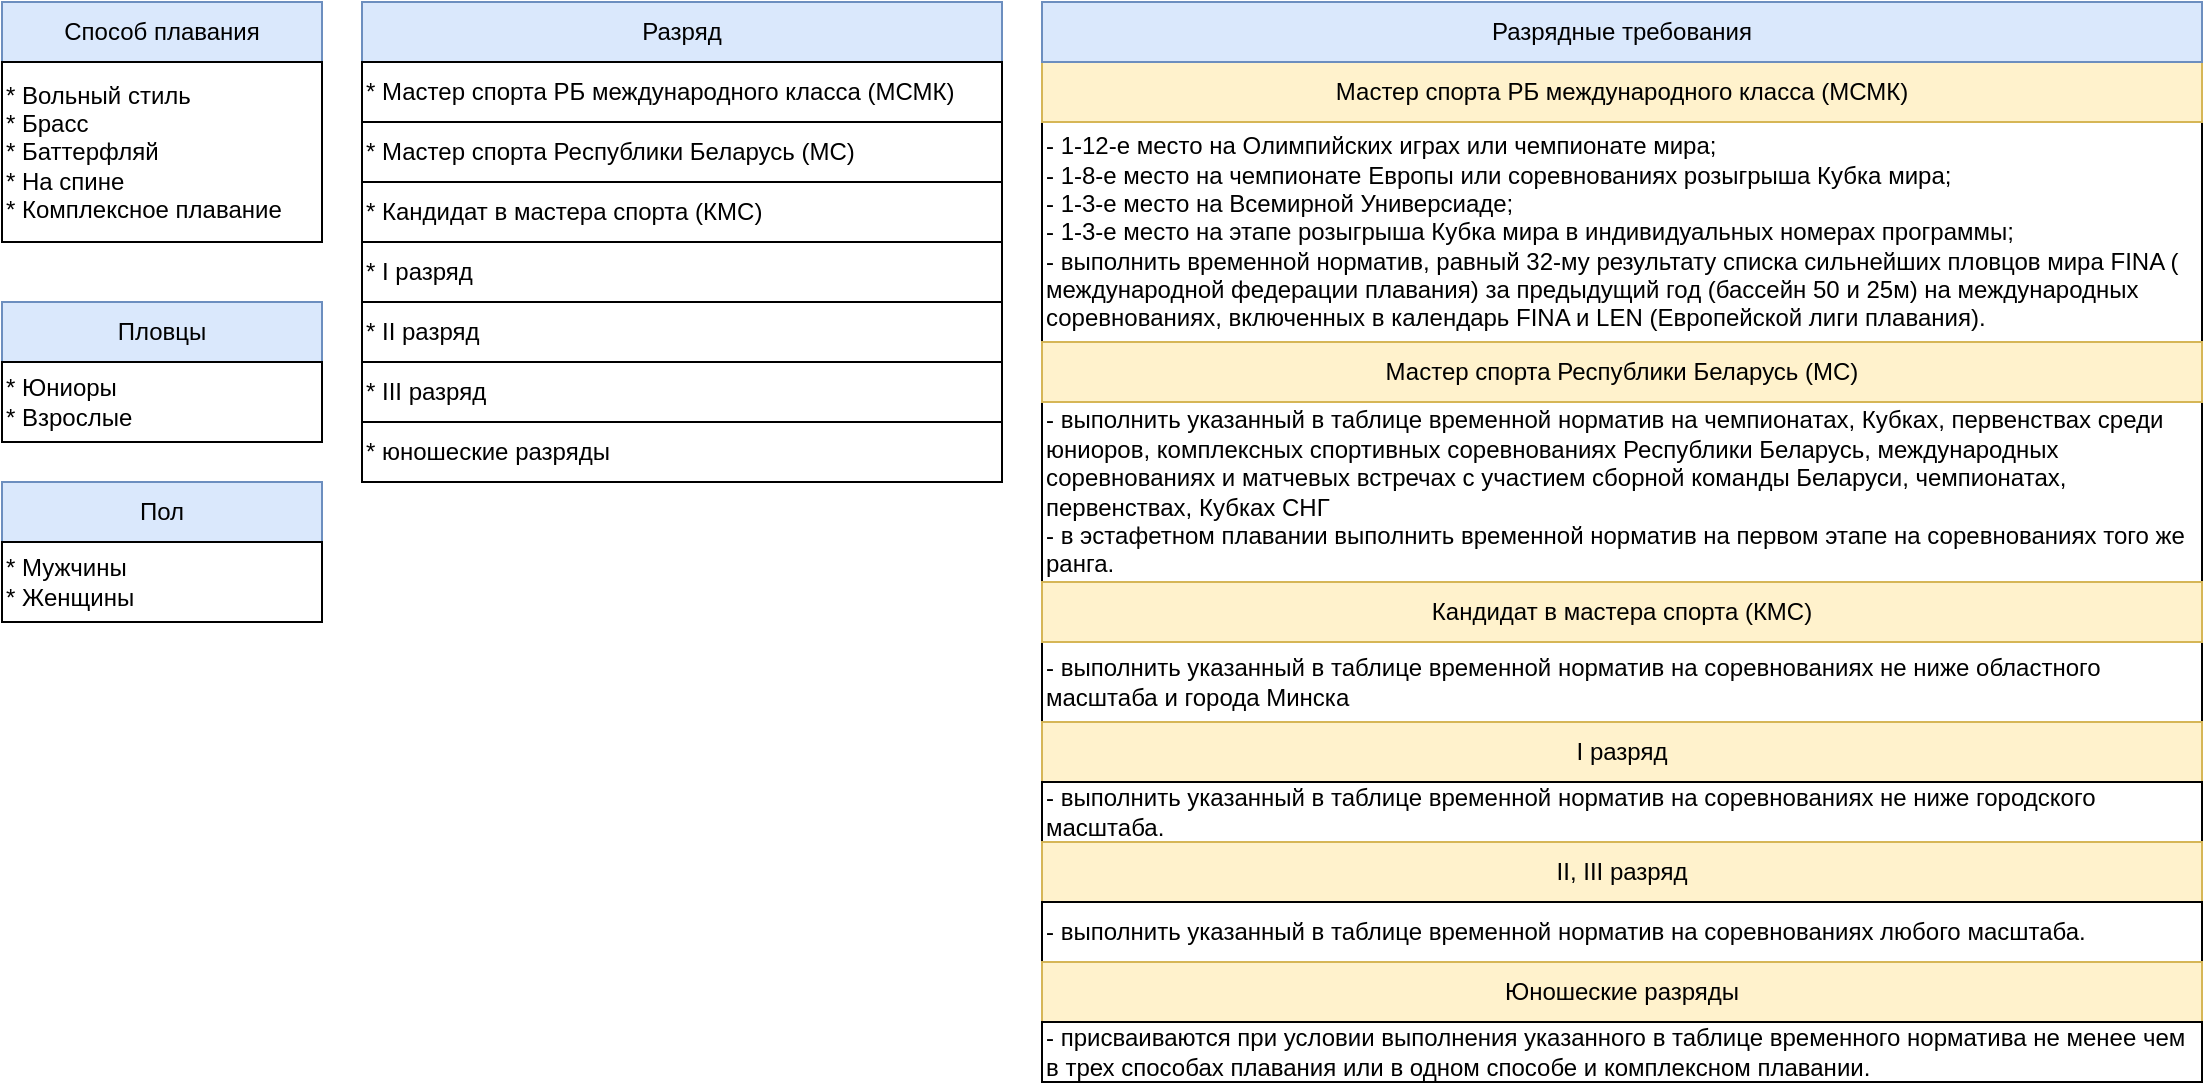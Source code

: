 <mxfile version="18.1.3" type="github" pages="2">
  <diagram id="3uBRCvRjeWxK8TYO13-e" name="Page-1">
    <mxGraphModel dx="1426" dy="673" grid="1" gridSize="10" guides="1" tooltips="1" connect="1" arrows="1" fold="1" page="1" pageScale="1" pageWidth="827" pageHeight="1169" math="0" shadow="0">
      <root>
        <mxCell id="0" />
        <mxCell id="1" parent="0" />
        <mxCell id="oqson8gnHEtwU5q6xzS6-1" value="Способ плавания" style="rounded=0;whiteSpace=wrap;html=1;fillColor=#dae8fc;strokeColor=#6c8ebf;" parent="1" vertex="1">
          <mxGeometry x="10" y="10" width="160" height="30" as="geometry" />
        </mxCell>
        <mxCell id="oqson8gnHEtwU5q6xzS6-2" value="*&amp;nbsp;Вольный стиль&lt;br&gt;*&amp;nbsp;Брасс&lt;br&gt;*&amp;nbsp;Баттерфляй&lt;br&gt;*&amp;nbsp;На спине&lt;br&gt;*&amp;nbsp;Комплексное плавание" style="rounded=0;whiteSpace=wrap;html=1;align=left;" parent="1" vertex="1">
          <mxGeometry x="10" y="40" width="160" height="90" as="geometry" />
        </mxCell>
        <mxCell id="oqson8gnHEtwU5q6xzS6-3" value="Разряд" style="rounded=0;whiteSpace=wrap;html=1;fillColor=#dae8fc;strokeColor=#6c8ebf;" parent="1" vertex="1">
          <mxGeometry x="190" y="10" width="320" height="30" as="geometry" />
        </mxCell>
        <mxCell id="oqson8gnHEtwU5q6xzS6-4" value="* Мастер спорта Республики Беларусь (МС)" style="rounded=0;whiteSpace=wrap;html=1;align=left;" parent="1" vertex="1">
          <mxGeometry x="190" y="70" width="320" height="30" as="geometry" />
        </mxCell>
        <mxCell id="oqson8gnHEtwU5q6xzS6-5" value="*&amp;nbsp;Мастер спорта РБ международного класса (МСМК)" style="rounded=0;whiteSpace=wrap;html=1;align=left;" parent="1" vertex="1">
          <mxGeometry x="190" y="40" width="320" height="30" as="geometry" />
        </mxCell>
        <mxCell id="oqson8gnHEtwU5q6xzS6-6" value="&lt;div&gt;- 1-12-е место на Олимпийских играх или чемпионате мира;&lt;/div&gt;&lt;div&gt;- 1-8-е место на чемпионате Европы или соревнованиях розыгрыша Кубка мира;&lt;/div&gt;&lt;div&gt;- 1-3-е место на Всемирной Универсиаде;&lt;/div&gt;&lt;div&gt;- 1-3-е место на этапе розыгрыша Кубка мира в индивидуальных номерах программы;&lt;/div&gt;&lt;div&gt;- выполнить временной норматив, равный 32-му результату списка сильнейших пловцов мира FINA ( международной федерации плавания) за предыдущий год (бассейн 50 и 25м) на международных соревнованиях, включенных в календарь FINA и LEN (Европейской лиги плавания).&lt;/div&gt;" style="rounded=0;whiteSpace=wrap;html=1;align=left;" parent="1" vertex="1">
          <mxGeometry x="530" y="70" width="580" height="110" as="geometry" />
        </mxCell>
        <mxCell id="oqson8gnHEtwU5q6xzS6-8" value="&lt;div&gt;- выполнить указанный в таблице временной норматив на чемпионатах, Кубках, первенствах среди юниоров, комплексных спортивных соревнованиях Республики Беларусь, международных соревнованиях и матчевых встречах с участием сборной команды Беларуси, чемпионатах, первенствах, Кубках СНГ&lt;/div&gt;&lt;div&gt;- в эстафетном плавании выполнить временной норматив на первом этапе на соревнованиях того же ранга.&lt;/div&gt;" style="rounded=0;whiteSpace=wrap;html=1;align=left;" parent="1" vertex="1">
          <mxGeometry x="530" y="210" width="580" height="90" as="geometry" />
        </mxCell>
        <mxCell id="oqson8gnHEtwU5q6xzS6-10" value="* Кандидат в мастера спорта (КМС)" style="rounded=0;whiteSpace=wrap;html=1;align=left;" parent="1" vertex="1">
          <mxGeometry x="190" y="100" width="320" height="30" as="geometry" />
        </mxCell>
        <mxCell id="oqson8gnHEtwU5q6xzS6-11" value="- выполнить указанный в таблице временной норматив на соревнованиях не ниже областного масштаба и города Минска" style="rounded=0;whiteSpace=wrap;html=1;align=left;" parent="1" vertex="1">
          <mxGeometry x="530" y="330" width="580" height="40" as="geometry" />
        </mxCell>
        <mxCell id="oqson8gnHEtwU5q6xzS6-12" value="* I разряд" style="rounded=0;whiteSpace=wrap;html=1;align=left;" parent="1" vertex="1">
          <mxGeometry x="190" y="130" width="320" height="30" as="geometry" />
        </mxCell>
        <mxCell id="oqson8gnHEtwU5q6xzS6-13" value="* II разряд" style="rounded=0;whiteSpace=wrap;html=1;align=left;" parent="1" vertex="1">
          <mxGeometry x="190" y="160" width="320" height="30" as="geometry" />
        </mxCell>
        <mxCell id="oqson8gnHEtwU5q6xzS6-14" value="* III разряд" style="rounded=0;whiteSpace=wrap;html=1;align=left;" parent="1" vertex="1">
          <mxGeometry x="190" y="190" width="320" height="30" as="geometry" />
        </mxCell>
        <mxCell id="oqson8gnHEtwU5q6xzS6-15" value="* юношеские разряды" style="rounded=0;whiteSpace=wrap;html=1;align=left;" parent="1" vertex="1">
          <mxGeometry x="190" y="220" width="320" height="30" as="geometry" />
        </mxCell>
        <mxCell id="oqson8gnHEtwU5q6xzS6-16" value="&lt;span style=&quot;text-align: left;&quot;&gt;Мастер спорта РБ международного класса (МСМК)&lt;/span&gt;" style="rounded=0;whiteSpace=wrap;html=1;fillColor=#fff2cc;strokeColor=#d6b656;" parent="1" vertex="1">
          <mxGeometry x="530" y="40" width="580" height="30" as="geometry" />
        </mxCell>
        <mxCell id="oqson8gnHEtwU5q6xzS6-18" value="&lt;span style=&quot;text-align: left;&quot;&gt;Мастер спорта Республики Беларусь (МС)&lt;/span&gt;" style="rounded=0;whiteSpace=wrap;html=1;fillColor=#fff2cc;strokeColor=#d6b656;" parent="1" vertex="1">
          <mxGeometry x="530" y="180" width="580" height="30" as="geometry" />
        </mxCell>
        <mxCell id="oqson8gnHEtwU5q6xzS6-19" value="&lt;span style=&quot;text-align: left;&quot;&gt;Кандидат в мастера спорта (КМС)&lt;/span&gt;" style="rounded=0;whiteSpace=wrap;html=1;fillColor=#fff2cc;strokeColor=#d6b656;" parent="1" vertex="1">
          <mxGeometry x="530" y="300" width="580" height="30" as="geometry" />
        </mxCell>
        <mxCell id="oqson8gnHEtwU5q6xzS6-20" value="&lt;span style=&quot;text-align: left;&quot;&gt;I разряд&lt;/span&gt;" style="rounded=0;whiteSpace=wrap;html=1;fillColor=#fff2cc;strokeColor=#d6b656;" parent="1" vertex="1">
          <mxGeometry x="530" y="370" width="580" height="30" as="geometry" />
        </mxCell>
        <mxCell id="oqson8gnHEtwU5q6xzS6-21" value="- выполнить указанный в таблице временной норматив на соревнованиях не ниже городского масштаба." style="rounded=0;whiteSpace=wrap;html=1;align=left;" parent="1" vertex="1">
          <mxGeometry x="530" y="400" width="580" height="30" as="geometry" />
        </mxCell>
        <mxCell id="oqson8gnHEtwU5q6xzS6-22" value="&lt;span style=&quot;text-align: left;&quot;&gt;II, III разряд&lt;/span&gt;" style="rounded=0;whiteSpace=wrap;html=1;fillColor=#fff2cc;strokeColor=#d6b656;" parent="1" vertex="1">
          <mxGeometry x="530" y="430" width="580" height="30" as="geometry" />
        </mxCell>
        <mxCell id="oqson8gnHEtwU5q6xzS6-23" value="- выполнить указанный в таблице временной норматив на соревнованиях любого масштаба." style="rounded=0;whiteSpace=wrap;html=1;align=left;" parent="1" vertex="1">
          <mxGeometry x="530" y="460" width="580" height="30" as="geometry" />
        </mxCell>
        <mxCell id="oqson8gnHEtwU5q6xzS6-24" value="&lt;div style=&quot;text-align: left;&quot;&gt;&lt;span style=&quot;background-color: initial;&quot;&gt;Юношеские разряды&lt;/span&gt;&lt;/div&gt;" style="rounded=0;whiteSpace=wrap;html=1;fillColor=#fff2cc;strokeColor=#d6b656;" parent="1" vertex="1">
          <mxGeometry x="530" y="490" width="580" height="30" as="geometry" />
        </mxCell>
        <mxCell id="oqson8gnHEtwU5q6xzS6-25" value="- присваиваются при условии выполнения указанного в таблице временного норматива не менее чем в трех способах плавания или в одном способе и комплексном плавании." style="rounded=0;whiteSpace=wrap;html=1;align=left;" parent="1" vertex="1">
          <mxGeometry x="530" y="520" width="580" height="30" as="geometry" />
        </mxCell>
        <mxCell id="oqson8gnHEtwU5q6xzS6-26" value="Разрядные требования" style="rounded=0;whiteSpace=wrap;html=1;fillColor=#dae8fc;strokeColor=#6c8ebf;" parent="1" vertex="1">
          <mxGeometry x="530" y="10" width="580" height="30" as="geometry" />
        </mxCell>
        <mxCell id="UmOSFNqR5_lHPtH-M_qf-1" value="Пловцы" style="rounded=0;whiteSpace=wrap;html=1;fillColor=#dae8fc;strokeColor=#6c8ebf;" parent="1" vertex="1">
          <mxGeometry x="10" y="160" width="160" height="30" as="geometry" />
        </mxCell>
        <mxCell id="UmOSFNqR5_lHPtH-M_qf-2" value="*&amp;nbsp;Юниоры&lt;br&gt;*&amp;nbsp;Взрослые" style="rounded=0;whiteSpace=wrap;html=1;align=left;" parent="1" vertex="1">
          <mxGeometry x="10" y="190" width="160" height="40" as="geometry" />
        </mxCell>
        <mxCell id="UmOSFNqR5_lHPtH-M_qf-3" value="Пол" style="rounded=0;whiteSpace=wrap;html=1;fillColor=#dae8fc;strokeColor=#6c8ebf;" parent="1" vertex="1">
          <mxGeometry x="10" y="250" width="160" height="30" as="geometry" />
        </mxCell>
        <mxCell id="UmOSFNqR5_lHPtH-M_qf-4" value="*&amp;nbsp;Мужчины&lt;br&gt;*&amp;nbsp;Женщины" style="rounded=0;whiteSpace=wrap;html=1;align=left;" parent="1" vertex="1">
          <mxGeometry x="10" y="280" width="160" height="40" as="geometry" />
        </mxCell>
      </root>
    </mxGraphModel>
  </diagram>
  <diagram id="lwywVyogBDPDDdzofFM2" name="Page-2">
    <mxGraphModel dx="1426" dy="673" grid="1" gridSize="10" guides="1" tooltips="1" connect="1" arrows="1" fold="1" page="1" pageScale="1" pageWidth="827" pageHeight="1169" math="0" shadow="0">
      <root>
        <mxCell id="0" />
        <mxCell id="1" parent="0" />
        <mxCell id="GxUq6jbFWcJPm_f2jYHd-1" value="Временной норматив" style="rounded=0;whiteSpace=wrap;html=1;fillColor=#dae8fc;strokeColor=#6c8ebf;" parent="1" vertex="1">
          <mxGeometry x="390" y="80" width="160" height="30" as="geometry" />
        </mxCell>
        <mxCell id="GxUq6jbFWcJPm_f2jYHd-2" value="Разряд #&lt;br&gt;Пол #&lt;br&gt;Способ плавания #&lt;br&gt;Длина бассейна #&lt;br&gt;Дистанция&lt;br&gt;Временной норматив" style="rounded=0;whiteSpace=wrap;html=1;align=center;" parent="1" vertex="1">
          <mxGeometry x="390" y="110" width="160" height="90" as="geometry" />
        </mxCell>
        <mxCell id="dlyEmwu1dpHWa8kW3OXb-12" style="edgeStyle=orthogonalEdgeStyle;rounded=0;orthogonalLoop=1;jettySize=auto;html=1;entryX=0;entryY=0.5;entryDx=0;entryDy=0;fontFamily=Helvetica;fontSize=12;fontColor=default;endArrow=none;endFill=0;" parent="1" source="dlyEmwu1dpHWa8kW3OXb-13" edge="1">
          <mxGeometry relative="1" as="geometry">
            <mxPoint x="200" y="25" as="targetPoint" />
          </mxGeometry>
        </mxCell>
        <mxCell id="dlyEmwu1dpHWa8kW3OXb-13" value="Разрядные нормы" style="rounded=0;whiteSpace=wrap;html=1;fillColor=#dae8fc;strokeColor=#6c8ebf;" parent="1" vertex="1">
          <mxGeometry x="10" y="10" width="160" height="30" as="geometry" />
        </mxCell>
        <mxCell id="dlyEmwu1dpHWa8kW3OXb-14" value="Наименование&lt;br&gt;Страна" style="rounded=0;whiteSpace=wrap;html=1;align=center;" parent="1" vertex="1">
          <mxGeometry x="10" y="40" width="160" height="100" as="geometry" />
        </mxCell>
        <mxCell id="dlyEmwu1dpHWa8kW3OXb-15" style="edgeStyle=orthogonalEdgeStyle;rounded=0;orthogonalLoop=1;jettySize=auto;html=1;entryX=0;entryY=0.5;entryDx=0;entryDy=0;fontFamily=Helvetica;fontSize=12;fontColor=default;endArrow=none;endFill=0;" parent="1" source="dlyEmwu1dpHWa8kW3OXb-16" edge="1">
          <mxGeometry relative="1" as="geometry">
            <mxPoint x="390" y="95" as="targetPoint" />
          </mxGeometry>
        </mxCell>
        <mxCell id="dlyEmwu1dpHWa8kW3OXb-16" value="Период действия" style="rounded=0;whiteSpace=wrap;html=1;fillColor=#dae8fc;strokeColor=#6c8ebf;" parent="1" vertex="1">
          <mxGeometry x="200" y="80" width="160" height="30" as="geometry" />
        </mxCell>
        <mxCell id="dlyEmwu1dpHWa8kW3OXb-17" value="Дата начала&lt;br&gt;Дата окончание&lt;br&gt;Описание" style="rounded=0;whiteSpace=wrap;html=1;align=center;" parent="1" vertex="1">
          <mxGeometry x="200" y="110" width="160" height="50" as="geometry" />
        </mxCell>
        <mxCell id="dlyEmwu1dpHWa8kW3OXb-18" style="edgeStyle=orthogonalEdgeStyle;rounded=0;orthogonalLoop=1;jettySize=auto;html=1;entryX=0;entryY=0.5;entryDx=0;entryDy=0;fontFamily=Helvetica;fontSize=12;fontColor=default;endArrow=none;endFill=0;" parent="1" edge="1">
          <mxGeometry relative="1" as="geometry">
            <mxPoint x="200" y="95" as="targetPoint" />
            <mxPoint x="170" y="95" as="sourcePoint" />
          </mxGeometry>
        </mxCell>
        <mxCell id="dlyEmwu1dpHWa8kW3OXb-19" value="Страна" style="rounded=0;whiteSpace=wrap;html=1;fillColor=#dae8fc;strokeColor=#6c8ebf;" parent="1" vertex="1">
          <mxGeometry x="200" y="10" width="160" height="30" as="geometry" />
        </mxCell>
        <mxCell id="dlyEmwu1dpHWa8kW3OXb-20" value="Страна" style="rounded=0;whiteSpace=wrap;html=1;align=center;" parent="1" vertex="1">
          <mxGeometry x="200" y="40" width="160" height="30" as="geometry" />
        </mxCell>
      </root>
    </mxGraphModel>
  </diagram>
</mxfile>
